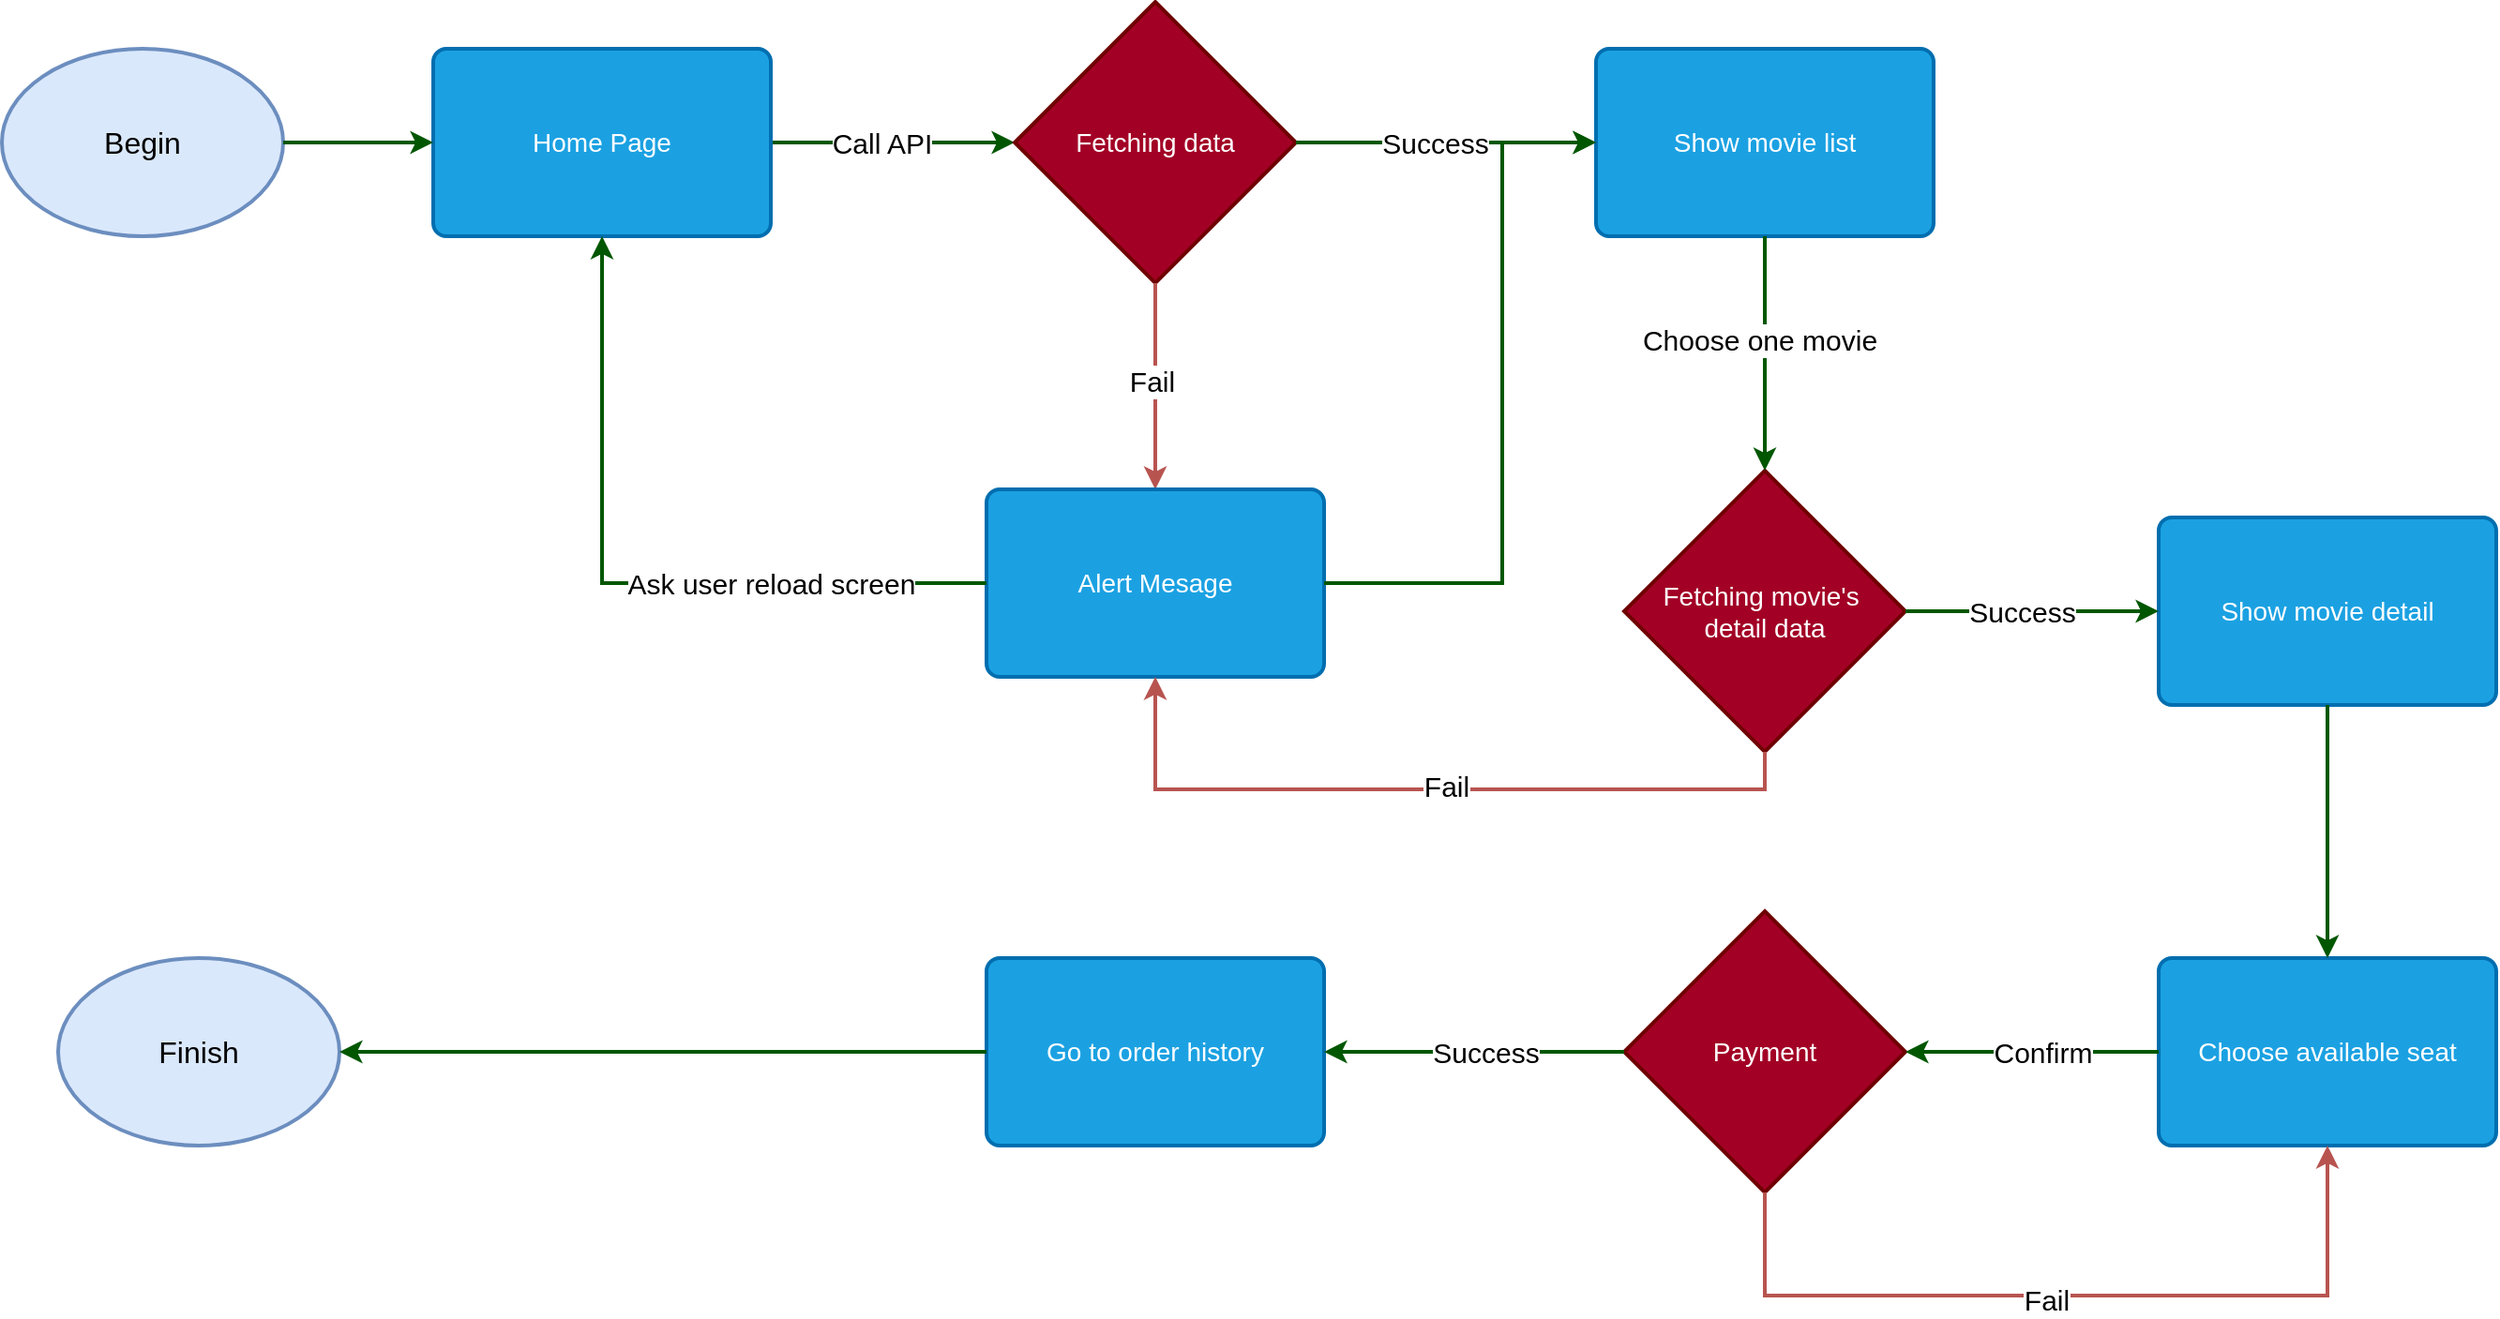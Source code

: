 <mxfile version="24.6.3" type="device">
  <diagram name="Trang-1" id="Iwi9FU_p1YKxGRfZtCkE">
    <mxGraphModel dx="1877" dy="557" grid="1" gridSize="10" guides="1" tooltips="1" connect="1" arrows="1" fold="1" page="1" pageScale="1" pageWidth="827" pageHeight="1169" math="0" shadow="0">
      <root>
        <mxCell id="0" />
        <mxCell id="1" parent="0" />
        <mxCell id="n-f02qJeF9qV_nYoQhGt-3" style="edgeStyle=orthogonalEdgeStyle;rounded=0;orthogonalLoop=1;jettySize=auto;html=1;exitX=1;exitY=0.5;exitDx=0;exitDy=0;fillColor=#008a00;strokeColor=#005700;strokeWidth=2;" edge="1" parent="1" source="n-f02qJeF9qV_nYoQhGt-1" target="n-f02qJeF9qV_nYoQhGt-2">
          <mxGeometry relative="1" as="geometry" />
        </mxCell>
        <mxCell id="n-f02qJeF9qV_nYoQhGt-17" value="&lt;font style=&quot;font-size: 15px;&quot;&gt;Call API&lt;/font&gt;" style="edgeLabel;html=1;align=center;verticalAlign=middle;resizable=0;points=[];" vertex="1" connectable="0" parent="n-f02qJeF9qV_nYoQhGt-3">
          <mxGeometry x="0.096" y="2" relative="1" as="geometry">
            <mxPoint x="-12" y="2" as="offset" />
          </mxGeometry>
        </mxCell>
        <mxCell id="n-f02qJeF9qV_nYoQhGt-1" value="&lt;font style=&quot;font-size: 14px;&quot;&gt;Home Page&lt;/font&gt;" style="rounded=1;whiteSpace=wrap;html=1;absoluteArcSize=1;arcSize=14;strokeWidth=2;fillColor=#1ba1e2;strokeColor=#006EAF;fontColor=#ffffff;" vertex="1" parent="1">
          <mxGeometry x="150" y="135" width="180" height="100" as="geometry" />
        </mxCell>
        <mxCell id="n-f02qJeF9qV_nYoQhGt-2" value="&lt;font style=&quot;font-size: 14px;&quot;&gt;Fetching data&lt;/font&gt;" style="strokeWidth=2;html=1;shape=mxgraph.flowchart.decision;whiteSpace=wrap;fillColor=#a20025;fontColor=#ffffff;strokeColor=#6F0000;" vertex="1" parent="1">
          <mxGeometry x="460" y="110" width="150" height="150" as="geometry" />
        </mxCell>
        <mxCell id="n-f02qJeF9qV_nYoQhGt-8" value="" style="rounded=0;orthogonalLoop=1;jettySize=auto;html=1;entryX=0.5;entryY=0;entryDx=0;entryDy=0;fillColor=#f8cecc;strokeColor=#b85450;strokeWidth=2;" edge="1" parent="1" source="n-f02qJeF9qV_nYoQhGt-2" target="n-f02qJeF9qV_nYoQhGt-7">
          <mxGeometry relative="1" as="geometry">
            <mxPoint x="535" y="110" as="sourcePoint" />
            <mxPoint x="240" y="135" as="targetPoint" />
          </mxGeometry>
        </mxCell>
        <mxCell id="n-f02qJeF9qV_nYoQhGt-9" value="&lt;font style=&quot;font-size: 15px;&quot;&gt;Fail&lt;/font&gt;" style="edgeLabel;html=1;align=center;verticalAlign=middle;resizable=0;points=[];" vertex="1" connectable="0" parent="n-f02qJeF9qV_nYoQhGt-8">
          <mxGeometry x="-0.06" y="-2" relative="1" as="geometry">
            <mxPoint as="offset" />
          </mxGeometry>
        </mxCell>
        <mxCell id="n-f02qJeF9qV_nYoQhGt-7" value="&lt;span style=&quot;font-size: 14px;&quot;&gt;Alert Mesage&lt;/span&gt;" style="rounded=1;whiteSpace=wrap;html=1;absoluteArcSize=1;arcSize=14;strokeWidth=2;fillColor=#1ba1e2;strokeColor=#006EAF;fontColor=#ffffff;" vertex="1" parent="1">
          <mxGeometry x="445" y="370" width="180" height="100" as="geometry" />
        </mxCell>
        <mxCell id="n-f02qJeF9qV_nYoQhGt-10" style="edgeStyle=orthogonalEdgeStyle;rounded=0;orthogonalLoop=1;jettySize=auto;html=1;exitX=0;exitY=0.5;exitDx=0;exitDy=0;fillColor=#008a00;strokeColor=#005700;strokeWidth=2;entryX=0.5;entryY=1;entryDx=0;entryDy=0;" edge="1" parent="1" source="n-f02qJeF9qV_nYoQhGt-7" target="n-f02qJeF9qV_nYoQhGt-1">
          <mxGeometry relative="1" as="geometry">
            <mxPoint x="340" y="195" as="sourcePoint" />
            <mxPoint x="470" y="195" as="targetPoint" />
          </mxGeometry>
        </mxCell>
        <mxCell id="n-f02qJeF9qV_nYoQhGt-11" value="&lt;span style=&quot;font-size: 14px;&quot;&gt;Show movie list&lt;/span&gt;" style="rounded=1;whiteSpace=wrap;html=1;absoluteArcSize=1;arcSize=14;strokeWidth=2;fillColor=#1ba1e2;strokeColor=#006EAF;fontColor=#ffffff;" vertex="1" parent="1">
          <mxGeometry x="770" y="135" width="180" height="100" as="geometry" />
        </mxCell>
        <mxCell id="n-f02qJeF9qV_nYoQhGt-12" style="edgeStyle=orthogonalEdgeStyle;rounded=0;orthogonalLoop=1;jettySize=auto;html=1;fillColor=#008a00;strokeColor=#005700;strokeWidth=2;" edge="1" parent="1" source="n-f02qJeF9qV_nYoQhGt-2" target="n-f02qJeF9qV_nYoQhGt-11">
          <mxGeometry relative="1" as="geometry">
            <mxPoint x="610" y="184.5" as="sourcePoint" />
            <mxPoint x="740" y="184.5" as="targetPoint" />
          </mxGeometry>
        </mxCell>
        <mxCell id="n-f02qJeF9qV_nYoQhGt-13" value="&lt;font style=&quot;font-size: 15px;&quot;&gt;Success&lt;/font&gt;" style="edgeLabel;html=1;align=center;verticalAlign=middle;resizable=0;points=[];" vertex="1" connectable="0" parent="n-f02qJeF9qV_nYoQhGt-12">
          <mxGeometry x="-0.08" y="-3" relative="1" as="geometry">
            <mxPoint y="-3" as="offset" />
          </mxGeometry>
        </mxCell>
        <mxCell id="n-f02qJeF9qV_nYoQhGt-16" value="&lt;font style=&quot;font-size: 15px;&quot;&gt;Ask user reload screen&lt;/font&gt;" style="edgeLabel;html=1;align=center;verticalAlign=middle;resizable=0;points=[];" vertex="1" connectable="0" parent="1">
          <mxGeometry x="330" y="419.997" as="geometry" />
        </mxCell>
        <mxCell id="n-f02qJeF9qV_nYoQhGt-18" value="&lt;span style=&quot;font-size: 14px;&quot;&gt;Show movie detail&lt;/span&gt;" style="rounded=1;whiteSpace=wrap;html=1;absoluteArcSize=1;arcSize=14;strokeWidth=2;fillColor=#1ba1e2;strokeColor=#006EAF;fontColor=#ffffff;" vertex="1" parent="1">
          <mxGeometry x="1070" y="385" width="180" height="100" as="geometry" />
        </mxCell>
        <mxCell id="n-f02qJeF9qV_nYoQhGt-19" value="&lt;font style=&quot;font-size: 14px;&quot;&gt;Fetching movie&#39;s&amp;nbsp;&lt;/font&gt;&lt;div&gt;&lt;font style=&quot;font-size: 14px;&quot;&gt;detail data&lt;/font&gt;&lt;/div&gt;" style="strokeWidth=2;html=1;shape=mxgraph.flowchart.decision;whiteSpace=wrap;fillColor=#a20025;fontColor=#ffffff;strokeColor=#6F0000;" vertex="1" parent="1">
          <mxGeometry x="785" y="360" width="150" height="150" as="geometry" />
        </mxCell>
        <mxCell id="n-f02qJeF9qV_nYoQhGt-20" style="edgeStyle=orthogonalEdgeStyle;rounded=0;orthogonalLoop=1;jettySize=auto;html=1;fillColor=#008a00;strokeColor=#005700;strokeWidth=2;entryX=0.5;entryY=0;entryDx=0;entryDy=0;entryPerimeter=0;" edge="1" parent="1" source="n-f02qJeF9qV_nYoQhGt-11" target="n-f02qJeF9qV_nYoQhGt-19">
          <mxGeometry relative="1" as="geometry">
            <mxPoint x="770" y="330" as="sourcePoint" />
            <mxPoint x="930" y="330" as="targetPoint" />
          </mxGeometry>
        </mxCell>
        <mxCell id="n-f02qJeF9qV_nYoQhGt-21" value="&lt;span style=&quot;font-size: 15px;&quot;&gt;Choose one movie&lt;/span&gt;" style="edgeLabel;html=1;align=center;verticalAlign=middle;resizable=0;points=[];" vertex="1" connectable="0" parent="n-f02qJeF9qV_nYoQhGt-20">
          <mxGeometry x="-0.08" y="-3" relative="1" as="geometry">
            <mxPoint y="-3" as="offset" />
          </mxGeometry>
        </mxCell>
        <mxCell id="n-f02qJeF9qV_nYoQhGt-24" value="" style="rounded=0;orthogonalLoop=1;jettySize=auto;html=1;entryX=0.5;entryY=1;entryDx=0;entryDy=0;fillColor=#f8cecc;strokeColor=#b85450;strokeWidth=2;exitX=0.5;exitY=1;exitDx=0;exitDy=0;exitPerimeter=0;edgeStyle=orthogonalEdgeStyle;" edge="1" parent="1" source="n-f02qJeF9qV_nYoQhGt-19" target="n-f02qJeF9qV_nYoQhGt-7">
          <mxGeometry relative="1" as="geometry">
            <mxPoint x="545" y="270" as="sourcePoint" />
            <mxPoint x="545" y="380" as="targetPoint" />
          </mxGeometry>
        </mxCell>
        <mxCell id="n-f02qJeF9qV_nYoQhGt-25" value="&lt;font style=&quot;font-size: 15px;&quot;&gt;Fail&lt;/font&gt;" style="edgeLabel;html=1;align=center;verticalAlign=middle;resizable=0;points=[];" vertex="1" connectable="0" parent="n-f02qJeF9qV_nYoQhGt-24">
          <mxGeometry x="-0.06" y="-2" relative="1" as="geometry">
            <mxPoint as="offset" />
          </mxGeometry>
        </mxCell>
        <mxCell id="n-f02qJeF9qV_nYoQhGt-26" style="edgeStyle=orthogonalEdgeStyle;rounded=0;orthogonalLoop=1;jettySize=auto;html=1;exitX=1;exitY=0.5;exitDx=0;exitDy=0;fillColor=#008a00;strokeColor=#005700;strokeWidth=2;entryX=0;entryY=0.5;entryDx=0;entryDy=0;" edge="1" parent="1" source="n-f02qJeF9qV_nYoQhGt-7" target="n-f02qJeF9qV_nYoQhGt-11">
          <mxGeometry relative="1" as="geometry">
            <mxPoint x="455" y="430" as="sourcePoint" />
            <mxPoint x="250" y="245" as="targetPoint" />
            <Array as="points">
              <mxPoint x="720" y="420" />
              <mxPoint x="720" y="185" />
            </Array>
          </mxGeometry>
        </mxCell>
        <mxCell id="n-f02qJeF9qV_nYoQhGt-27" style="rounded=0;orthogonalLoop=1;jettySize=auto;html=1;fillColor=#008a00;strokeColor=#005700;strokeWidth=2;exitX=1;exitY=0.5;exitDx=0;exitDy=0;exitPerimeter=0;" edge="1" parent="1" source="n-f02qJeF9qV_nYoQhGt-19" target="n-f02qJeF9qV_nYoQhGt-18">
          <mxGeometry relative="1" as="geometry">
            <mxPoint x="935" y="430" as="sourcePoint" />
            <mxPoint x="1095" y="430" as="targetPoint" />
          </mxGeometry>
        </mxCell>
        <mxCell id="n-f02qJeF9qV_nYoQhGt-28" value="&lt;font style=&quot;font-size: 15px;&quot;&gt;Success&lt;/font&gt;" style="edgeLabel;html=1;align=center;verticalAlign=middle;resizable=0;points=[];" vertex="1" connectable="0" parent="n-f02qJeF9qV_nYoQhGt-27">
          <mxGeometry x="-0.08" y="-3" relative="1" as="geometry">
            <mxPoint y="-3" as="offset" />
          </mxGeometry>
        </mxCell>
        <mxCell id="n-f02qJeF9qV_nYoQhGt-29" value="&lt;span style=&quot;font-size: 14px;&quot;&gt;Choose available seat&lt;/span&gt;" style="rounded=1;whiteSpace=wrap;html=1;absoluteArcSize=1;arcSize=14;strokeWidth=2;fillColor=#1ba1e2;strokeColor=#006EAF;fontColor=#ffffff;" vertex="1" parent="1">
          <mxGeometry x="1070" y="620" width="180" height="100" as="geometry" />
        </mxCell>
        <mxCell id="n-f02qJeF9qV_nYoQhGt-31" style="rounded=0;orthogonalLoop=1;jettySize=auto;html=1;fillColor=#008a00;strokeColor=#005700;strokeWidth=2;exitX=0.5;exitY=1;exitDx=0;exitDy=0;entryX=0.5;entryY=0;entryDx=0;entryDy=0;" edge="1" parent="1" source="n-f02qJeF9qV_nYoQhGt-18" target="n-f02qJeF9qV_nYoQhGt-29">
          <mxGeometry relative="1" as="geometry">
            <mxPoint x="945" y="445" as="sourcePoint" />
            <mxPoint x="1080" y="445" as="targetPoint" />
          </mxGeometry>
        </mxCell>
        <mxCell id="n-f02qJeF9qV_nYoQhGt-33" value="&lt;span style=&quot;font-size: 14px;&quot;&gt;Payment&lt;/span&gt;" style="strokeWidth=2;html=1;shape=mxgraph.flowchart.decision;whiteSpace=wrap;fillColor=#a20025;fontColor=#ffffff;strokeColor=#6F0000;" vertex="1" parent="1">
          <mxGeometry x="785" y="595" width="150" height="150" as="geometry" />
        </mxCell>
        <mxCell id="n-f02qJeF9qV_nYoQhGt-34" style="rounded=0;orthogonalLoop=1;jettySize=auto;html=1;fillColor=#008a00;strokeColor=#005700;strokeWidth=2;exitX=0;exitY=0.5;exitDx=0;exitDy=0;entryX=1;entryY=0.5;entryDx=0;entryDy=0;entryPerimeter=0;" edge="1" parent="1" source="n-f02qJeF9qV_nYoQhGt-29" target="n-f02qJeF9qV_nYoQhGt-33">
          <mxGeometry relative="1" as="geometry">
            <mxPoint x="1170" y="495" as="sourcePoint" />
            <mxPoint x="1170" y="630" as="targetPoint" />
          </mxGeometry>
        </mxCell>
        <mxCell id="n-f02qJeF9qV_nYoQhGt-35" value="&lt;font style=&quot;font-size: 15px;&quot;&gt;Confirm&lt;/font&gt;" style="edgeLabel;html=1;align=center;verticalAlign=middle;resizable=0;points=[];" vertex="1" connectable="0" parent="n-f02qJeF9qV_nYoQhGt-34">
          <mxGeometry x="-0.076" relative="1" as="geometry">
            <mxPoint as="offset" />
          </mxGeometry>
        </mxCell>
        <mxCell id="n-f02qJeF9qV_nYoQhGt-36" value="" style="rounded=0;orthogonalLoop=1;jettySize=auto;html=1;entryX=0.5;entryY=1;entryDx=0;entryDy=0;fillColor=#f8cecc;strokeColor=#b85450;strokeWidth=2;edgeStyle=orthogonalEdgeStyle;" edge="1" parent="1" source="n-f02qJeF9qV_nYoQhGt-33" target="n-f02qJeF9qV_nYoQhGt-29">
          <mxGeometry relative="1" as="geometry">
            <mxPoint x="1125" y="830" as="sourcePoint" />
            <mxPoint x="800" y="790" as="targetPoint" />
            <Array as="points">
              <mxPoint x="860" y="800" />
              <mxPoint x="1160" y="800" />
            </Array>
          </mxGeometry>
        </mxCell>
        <mxCell id="n-f02qJeF9qV_nYoQhGt-37" value="&lt;font style=&quot;font-size: 15px;&quot;&gt;Fail&lt;/font&gt;" style="edgeLabel;html=1;align=center;verticalAlign=middle;resizable=0;points=[];" vertex="1" connectable="0" parent="n-f02qJeF9qV_nYoQhGt-36">
          <mxGeometry x="-0.06" y="-2" relative="1" as="geometry">
            <mxPoint as="offset" />
          </mxGeometry>
        </mxCell>
        <mxCell id="n-f02qJeF9qV_nYoQhGt-38" value="&lt;span style=&quot;font-size: 14px;&quot;&gt;Go to order history&lt;/span&gt;" style="rounded=1;whiteSpace=wrap;html=1;absoluteArcSize=1;arcSize=14;strokeWidth=2;fillColor=#1ba1e2;strokeColor=#006EAF;fontColor=#ffffff;" vertex="1" parent="1">
          <mxGeometry x="445" y="620" width="180" height="100" as="geometry" />
        </mxCell>
        <mxCell id="n-f02qJeF9qV_nYoQhGt-39" style="rounded=0;orthogonalLoop=1;jettySize=auto;html=1;fillColor=#008a00;strokeColor=#005700;strokeWidth=2;entryX=1;entryY=0.5;entryDx=0;entryDy=0;" edge="1" parent="1" source="n-f02qJeF9qV_nYoQhGt-33" target="n-f02qJeF9qV_nYoQhGt-38">
          <mxGeometry relative="1" as="geometry">
            <mxPoint x="785" y="669.5" as="sourcePoint" />
            <mxPoint x="650" y="669.5" as="targetPoint" />
          </mxGeometry>
        </mxCell>
        <mxCell id="n-f02qJeF9qV_nYoQhGt-40" value="&lt;span style=&quot;font-size: 15px;&quot;&gt;Success&lt;/span&gt;" style="edgeLabel;html=1;align=center;verticalAlign=middle;resizable=0;points=[];" vertex="1" connectable="0" parent="n-f02qJeF9qV_nYoQhGt-39">
          <mxGeometry x="-0.076" relative="1" as="geometry">
            <mxPoint as="offset" />
          </mxGeometry>
        </mxCell>
        <mxCell id="n-f02qJeF9qV_nYoQhGt-41" value="&lt;font style=&quot;font-size: 16px;&quot;&gt;Begin&lt;/font&gt;" style="strokeWidth=2;html=1;shape=mxgraph.flowchart.start_2;whiteSpace=wrap;fillColor=#dae8fc;strokeColor=#6c8ebf;" vertex="1" parent="1">
          <mxGeometry x="-80" y="135" width="150" height="100" as="geometry" />
        </mxCell>
        <mxCell id="n-f02qJeF9qV_nYoQhGt-42" value="&lt;font style=&quot;font-size: 16px;&quot;&gt;Finish&lt;/font&gt;" style="strokeWidth=2;html=1;shape=mxgraph.flowchart.start_2;whiteSpace=wrap;fillColor=#dae8fc;strokeColor=#6c8ebf;" vertex="1" parent="1">
          <mxGeometry x="-50" y="620" width="150" height="100" as="geometry" />
        </mxCell>
        <mxCell id="n-f02qJeF9qV_nYoQhGt-43" style="edgeStyle=orthogonalEdgeStyle;rounded=0;orthogonalLoop=1;jettySize=auto;html=1;exitX=1;exitY=0.5;exitDx=0;exitDy=0;fillColor=#008a00;strokeColor=#005700;strokeWidth=2;entryX=0;entryY=0.5;entryDx=0;entryDy=0;exitPerimeter=0;" edge="1" parent="1" source="n-f02qJeF9qV_nYoQhGt-41" target="n-f02qJeF9qV_nYoQhGt-1">
          <mxGeometry relative="1" as="geometry">
            <mxPoint x="-20" y="233.82" as="sourcePoint" />
            <mxPoint x="110" y="233.82" as="targetPoint" />
          </mxGeometry>
        </mxCell>
        <mxCell id="n-f02qJeF9qV_nYoQhGt-46" style="rounded=0;orthogonalLoop=1;jettySize=auto;html=1;fillColor=#008a00;strokeColor=#005700;strokeWidth=2;" edge="1" parent="1" source="n-f02qJeF9qV_nYoQhGt-38" target="n-f02qJeF9qV_nYoQhGt-42">
          <mxGeometry relative="1" as="geometry">
            <mxPoint x="350" y="669.29" as="sourcePoint" />
            <mxPoint x="190" y="669.29" as="targetPoint" />
          </mxGeometry>
        </mxCell>
      </root>
    </mxGraphModel>
  </diagram>
</mxfile>
